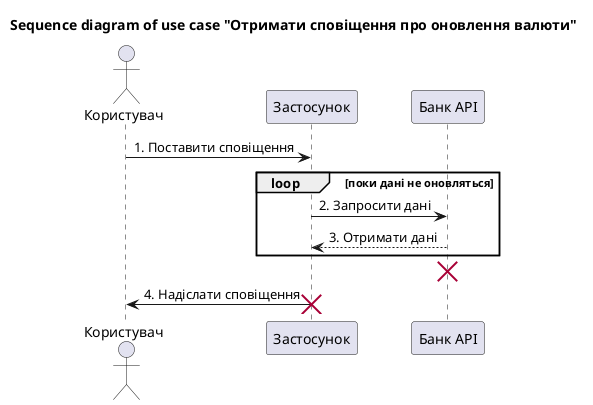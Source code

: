 @startuml
title Sequence diagram of use case "Отримати сповіщення про оновлення валюти"

actor Користувач as User
participant "Застосунок" as App
participant "Банк API" as API

User -> App : 1. Поставити сповіщення

loop поки дані не оновляться
    App -> API : 2. Запросити дані
    API --> App : 3. Отримати дані
end
destroy API

App -> User : 4. Надіслати сповіщення

destroy App
@enduml
